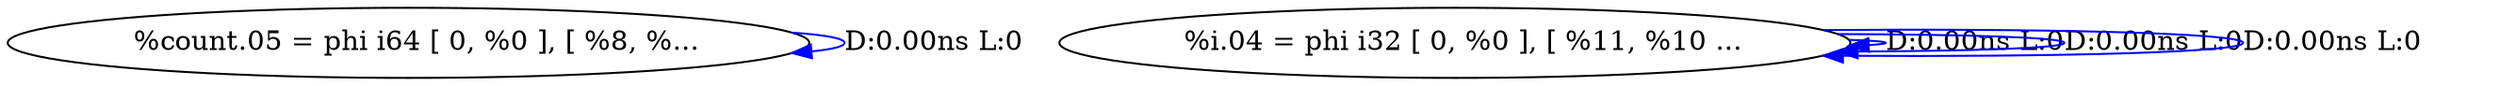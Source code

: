digraph {
Node0x3e45e40[label="  %count.05 = phi i64 [ 0, %0 ], [ %8, %..."];
Node0x3e45e40 -> Node0x3e45e40[label="D:0.00ns L:0",color=blue];
Node0x3e45f50[label="  %i.04 = phi i32 [ 0, %0 ], [ %11, %10 ..."];
Node0x3e45f50 -> Node0x3e45f50[label="D:0.00ns L:0",color=blue];
Node0x3e45f50 -> Node0x3e45f50[label="D:0.00ns L:0",color=blue];
Node0x3e45f50 -> Node0x3e45f50[label="D:0.00ns L:0",color=blue];
}
